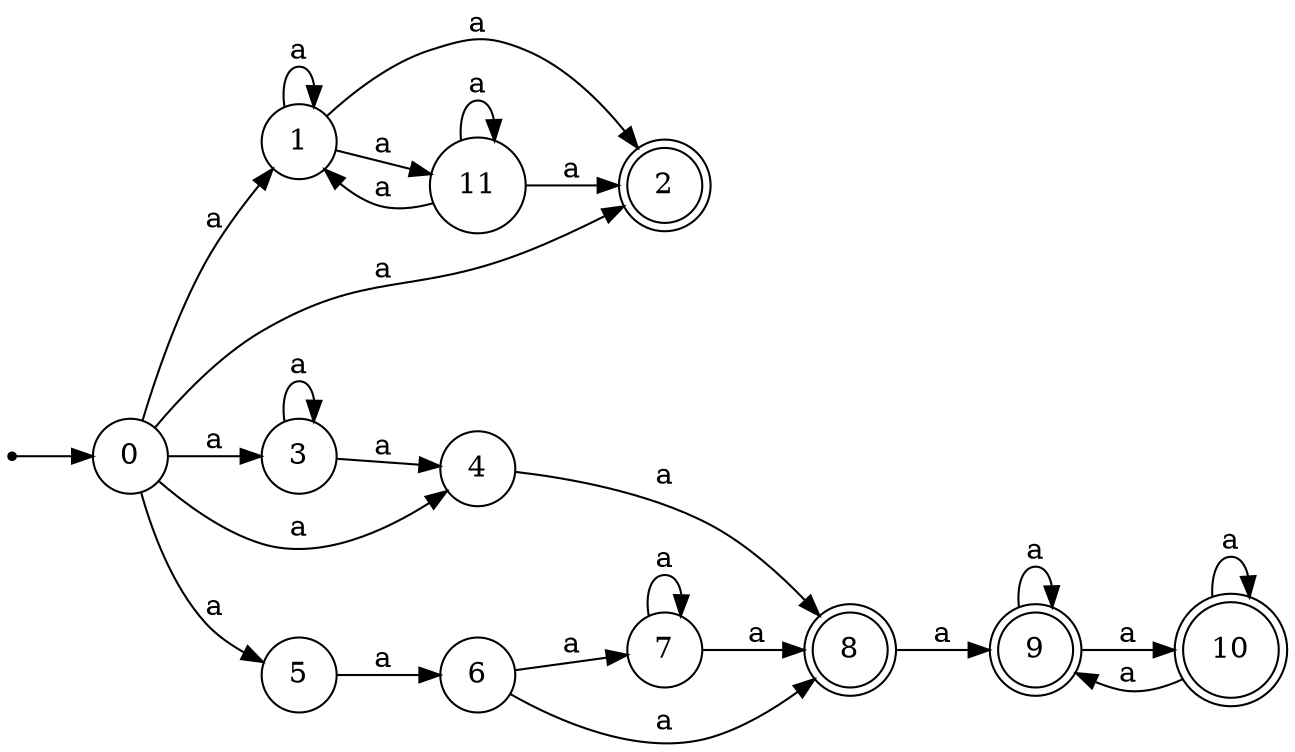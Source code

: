 digraph finite_state_machine {
rankdir=LR;
size="20,20";
node [shape = point]; "dummy0"
node [shape = circle]; "0";
"dummy0" -> "0";
node [shape = circle]; "1";
node [shape = doublecircle]; "2";node [shape = circle]; "3";
node [shape = circle]; "4";
node [shape = circle]; "5";
node [shape = circle]; "6";
node [shape = circle]; "7";
node [shape = doublecircle]; "8";node [shape = doublecircle]; "9";node [shape = doublecircle]; "10";node [shape = circle]; "11";
"0" -> "1" [label = "a"];
 "0" -> "2" [label = "a"];
 "0" -> "3" [label = "a"];
 "0" -> "4" [label = "a"];
 "0" -> "5" [label = "a"];
 "5" -> "6" [label = "a"];
 "6" -> "8" [label = "a"];
 "6" -> "7" [label = "a"];
 "8" -> "9" [label = "a"];
 "9" -> "9" [label = "a"];
 "9" -> "10" [label = "a"];
 "10" -> "9" [label = "a"];
 "10" -> "10" [label = "a"];
 "7" -> "8" [label = "a"];
 "7" -> "7" [label = "a"];
 "4" -> "8" [label = "a"];
 "3" -> "3" [label = "a"];
 "3" -> "4" [label = "a"];
 "1" -> "1" [label = "a"];
 "1" -> "2" [label = "a"];
 "1" -> "11" [label = "a"];
 "11" -> "1" [label = "a"];
 "11" -> "2" [label = "a"];
 "11" -> "11" [label = "a"];
 }

